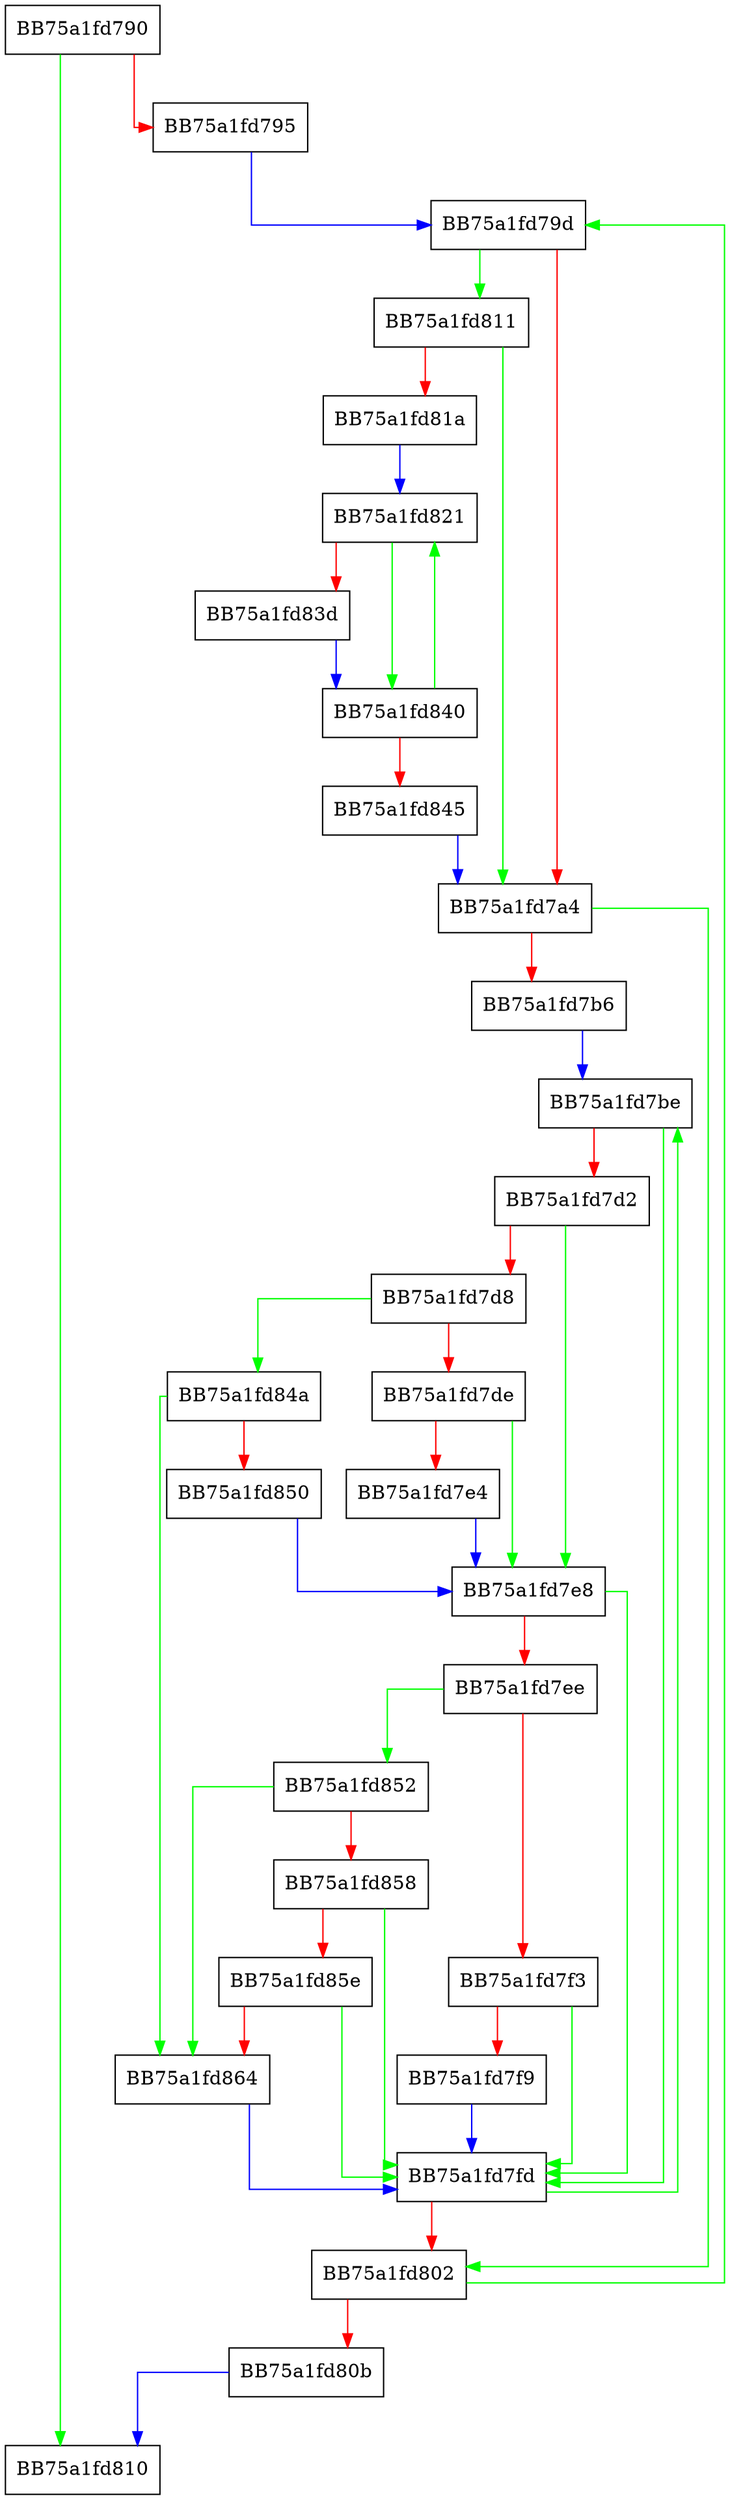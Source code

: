 digraph cleartable {
  node [shape="box"];
  graph [splines=ortho];
  BB75a1fd790 -> BB75a1fd810 [color="green"];
  BB75a1fd790 -> BB75a1fd795 [color="red"];
  BB75a1fd795 -> BB75a1fd79d [color="blue"];
  BB75a1fd79d -> BB75a1fd811 [color="green"];
  BB75a1fd79d -> BB75a1fd7a4 [color="red"];
  BB75a1fd7a4 -> BB75a1fd802 [color="green"];
  BB75a1fd7a4 -> BB75a1fd7b6 [color="red"];
  BB75a1fd7b6 -> BB75a1fd7be [color="blue"];
  BB75a1fd7be -> BB75a1fd7fd [color="green"];
  BB75a1fd7be -> BB75a1fd7d2 [color="red"];
  BB75a1fd7d2 -> BB75a1fd7e8 [color="green"];
  BB75a1fd7d2 -> BB75a1fd7d8 [color="red"];
  BB75a1fd7d8 -> BB75a1fd84a [color="green"];
  BB75a1fd7d8 -> BB75a1fd7de [color="red"];
  BB75a1fd7de -> BB75a1fd7e8 [color="green"];
  BB75a1fd7de -> BB75a1fd7e4 [color="red"];
  BB75a1fd7e4 -> BB75a1fd7e8 [color="blue"];
  BB75a1fd7e8 -> BB75a1fd7fd [color="green"];
  BB75a1fd7e8 -> BB75a1fd7ee [color="red"];
  BB75a1fd7ee -> BB75a1fd852 [color="green"];
  BB75a1fd7ee -> BB75a1fd7f3 [color="red"];
  BB75a1fd7f3 -> BB75a1fd7fd [color="green"];
  BB75a1fd7f3 -> BB75a1fd7f9 [color="red"];
  BB75a1fd7f9 -> BB75a1fd7fd [color="blue"];
  BB75a1fd7fd -> BB75a1fd7be [color="green"];
  BB75a1fd7fd -> BB75a1fd802 [color="red"];
  BB75a1fd802 -> BB75a1fd79d [color="green"];
  BB75a1fd802 -> BB75a1fd80b [color="red"];
  BB75a1fd80b -> BB75a1fd810 [color="blue"];
  BB75a1fd811 -> BB75a1fd7a4 [color="green"];
  BB75a1fd811 -> BB75a1fd81a [color="red"];
  BB75a1fd81a -> BB75a1fd821 [color="blue"];
  BB75a1fd821 -> BB75a1fd840 [color="green"];
  BB75a1fd821 -> BB75a1fd83d [color="red"];
  BB75a1fd83d -> BB75a1fd840 [color="blue"];
  BB75a1fd840 -> BB75a1fd821 [color="green"];
  BB75a1fd840 -> BB75a1fd845 [color="red"];
  BB75a1fd845 -> BB75a1fd7a4 [color="blue"];
  BB75a1fd84a -> BB75a1fd864 [color="green"];
  BB75a1fd84a -> BB75a1fd850 [color="red"];
  BB75a1fd850 -> BB75a1fd7e8 [color="blue"];
  BB75a1fd852 -> BB75a1fd864 [color="green"];
  BB75a1fd852 -> BB75a1fd858 [color="red"];
  BB75a1fd858 -> BB75a1fd7fd [color="green"];
  BB75a1fd858 -> BB75a1fd85e [color="red"];
  BB75a1fd85e -> BB75a1fd7fd [color="green"];
  BB75a1fd85e -> BB75a1fd864 [color="red"];
  BB75a1fd864 -> BB75a1fd7fd [color="blue"];
}